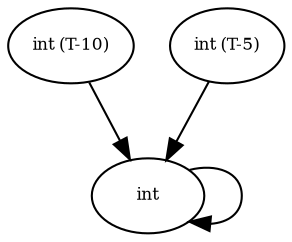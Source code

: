 digraph RGL__DirectedAdjacencyGraph {
    int [
        fontsize = 8,
        label = int
    ]

    "int (T-10)" [
        fontsize = 8,
        label = "int (T-10)"
    ]

    "int (T-5)" [
        fontsize = 8,
        label = "int (T-5)"
    ]

    int -> int [
        fontsize = 8
    ]

    "int (T-10)" -> int [
        fontsize = 8
    ]

    "int (T-5)" -> int [
        fontsize = 8
    ]
}
